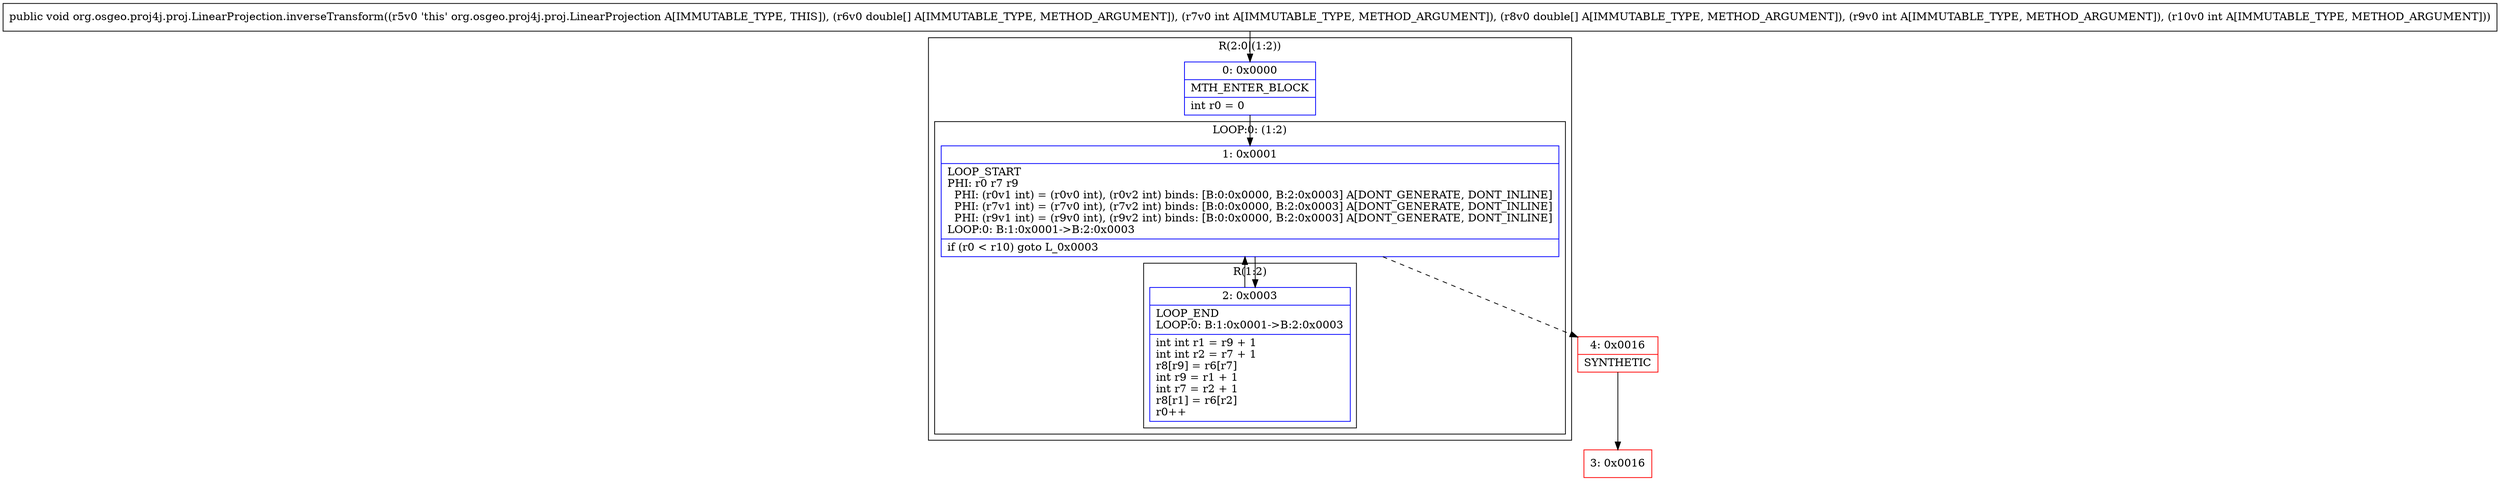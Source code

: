 digraph "CFG fororg.osgeo.proj4j.proj.LinearProjection.inverseTransform([DI[DII)V" {
subgraph cluster_Region_9048489 {
label = "R(2:0|(1:2))";
node [shape=record,color=blue];
Node_0 [shape=record,label="{0\:\ 0x0000|MTH_ENTER_BLOCK\l|int r0 = 0\l}"];
subgraph cluster_LoopRegion_174144000 {
label = "LOOP:0: (1:2)";
node [shape=record,color=blue];
Node_1 [shape=record,label="{1\:\ 0x0001|LOOP_START\lPHI: r0 r7 r9 \l  PHI: (r0v1 int) = (r0v0 int), (r0v2 int) binds: [B:0:0x0000, B:2:0x0003] A[DONT_GENERATE, DONT_INLINE]\l  PHI: (r7v1 int) = (r7v0 int), (r7v2 int) binds: [B:0:0x0000, B:2:0x0003] A[DONT_GENERATE, DONT_INLINE]\l  PHI: (r9v1 int) = (r9v0 int), (r9v2 int) binds: [B:0:0x0000, B:2:0x0003] A[DONT_GENERATE, DONT_INLINE]\lLOOP:0: B:1:0x0001\-\>B:2:0x0003\l|if (r0 \< r10) goto L_0x0003\l}"];
subgraph cluster_Region_363723711 {
label = "R(1:2)";
node [shape=record,color=blue];
Node_2 [shape=record,label="{2\:\ 0x0003|LOOP_END\lLOOP:0: B:1:0x0001\-\>B:2:0x0003\l|int int r1 = r9 + 1\lint int r2 = r7 + 1\lr8[r9] = r6[r7]\lint r9 = r1 + 1\lint r7 = r2 + 1\lr8[r1] = r6[r2]\lr0++\l}"];
}
}
}
Node_3 [shape=record,color=red,label="{3\:\ 0x0016}"];
Node_4 [shape=record,color=red,label="{4\:\ 0x0016|SYNTHETIC\l}"];
MethodNode[shape=record,label="{public void org.osgeo.proj4j.proj.LinearProjection.inverseTransform((r5v0 'this' org.osgeo.proj4j.proj.LinearProjection A[IMMUTABLE_TYPE, THIS]), (r6v0 double[] A[IMMUTABLE_TYPE, METHOD_ARGUMENT]), (r7v0 int A[IMMUTABLE_TYPE, METHOD_ARGUMENT]), (r8v0 double[] A[IMMUTABLE_TYPE, METHOD_ARGUMENT]), (r9v0 int A[IMMUTABLE_TYPE, METHOD_ARGUMENT]), (r10v0 int A[IMMUTABLE_TYPE, METHOD_ARGUMENT])) }"];
MethodNode -> Node_0;
Node_0 -> Node_1;
Node_1 -> Node_2;
Node_1 -> Node_4[style=dashed];
Node_2 -> Node_1;
Node_4 -> Node_3;
}

